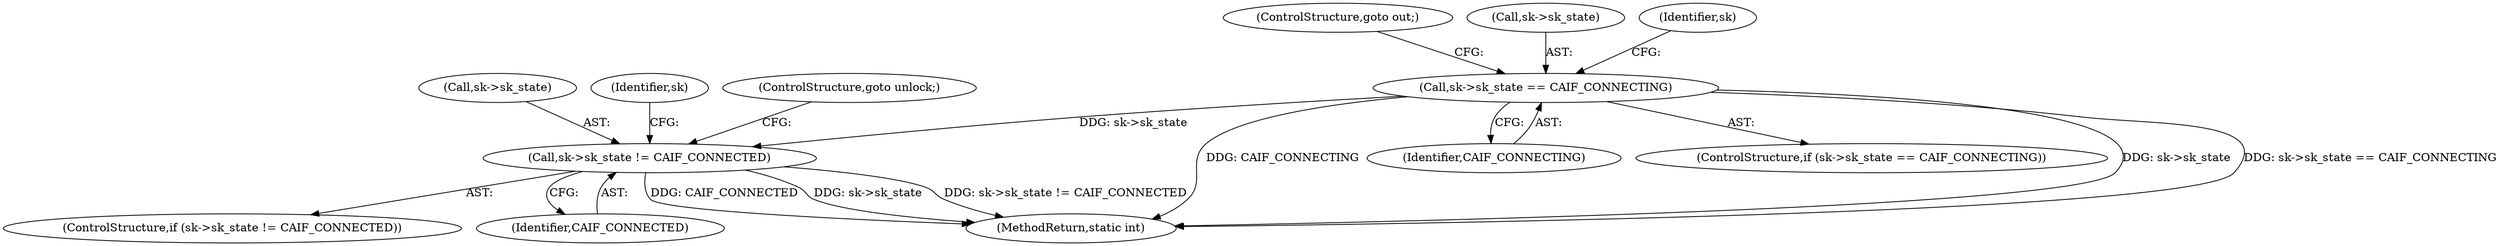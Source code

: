 digraph "0_linux_f3d3342602f8bcbf37d7c46641cb9bca7618eb1c_12@pointer" {
"1000143" [label="(Call,sk->sk_state == CAIF_CONNECTING)"];
"1000214" [label="(Call,sk->sk_state != CAIF_CONNECTED)"];
"1000218" [label="(Identifier,CAIF_CONNECTED)"];
"1000328" [label="(MethodReturn,static int)"];
"1000147" [label="(Identifier,CAIF_CONNECTING)"];
"1000215" [label="(Call,sk->sk_state)"];
"1000213" [label="(ControlStructure,if (sk->sk_state != CAIF_CONNECTED))"];
"1000142" [label="(ControlStructure,if (sk->sk_state == CAIF_CONNECTING))"];
"1000222" [label="(Identifier,sk)"];
"1000214" [label="(Call,sk->sk_state != CAIF_CONNECTED)"];
"1000148" [label="(ControlStructure,goto out;)"];
"1000219" [label="(ControlStructure,goto unlock;)"];
"1000144" [label="(Call,sk->sk_state)"];
"1000150" [label="(Identifier,sk)"];
"1000143" [label="(Call,sk->sk_state == CAIF_CONNECTING)"];
"1000143" -> "1000142"  [label="AST: "];
"1000143" -> "1000147"  [label="CFG: "];
"1000144" -> "1000143"  [label="AST: "];
"1000147" -> "1000143"  [label="AST: "];
"1000148" -> "1000143"  [label="CFG: "];
"1000150" -> "1000143"  [label="CFG: "];
"1000143" -> "1000328"  [label="DDG: sk->sk_state"];
"1000143" -> "1000328"  [label="DDG: sk->sk_state == CAIF_CONNECTING"];
"1000143" -> "1000328"  [label="DDG: CAIF_CONNECTING"];
"1000143" -> "1000214"  [label="DDG: sk->sk_state"];
"1000214" -> "1000213"  [label="AST: "];
"1000214" -> "1000218"  [label="CFG: "];
"1000215" -> "1000214"  [label="AST: "];
"1000218" -> "1000214"  [label="AST: "];
"1000219" -> "1000214"  [label="CFG: "];
"1000222" -> "1000214"  [label="CFG: "];
"1000214" -> "1000328"  [label="DDG: sk->sk_state != CAIF_CONNECTED"];
"1000214" -> "1000328"  [label="DDG: CAIF_CONNECTED"];
"1000214" -> "1000328"  [label="DDG: sk->sk_state"];
}
